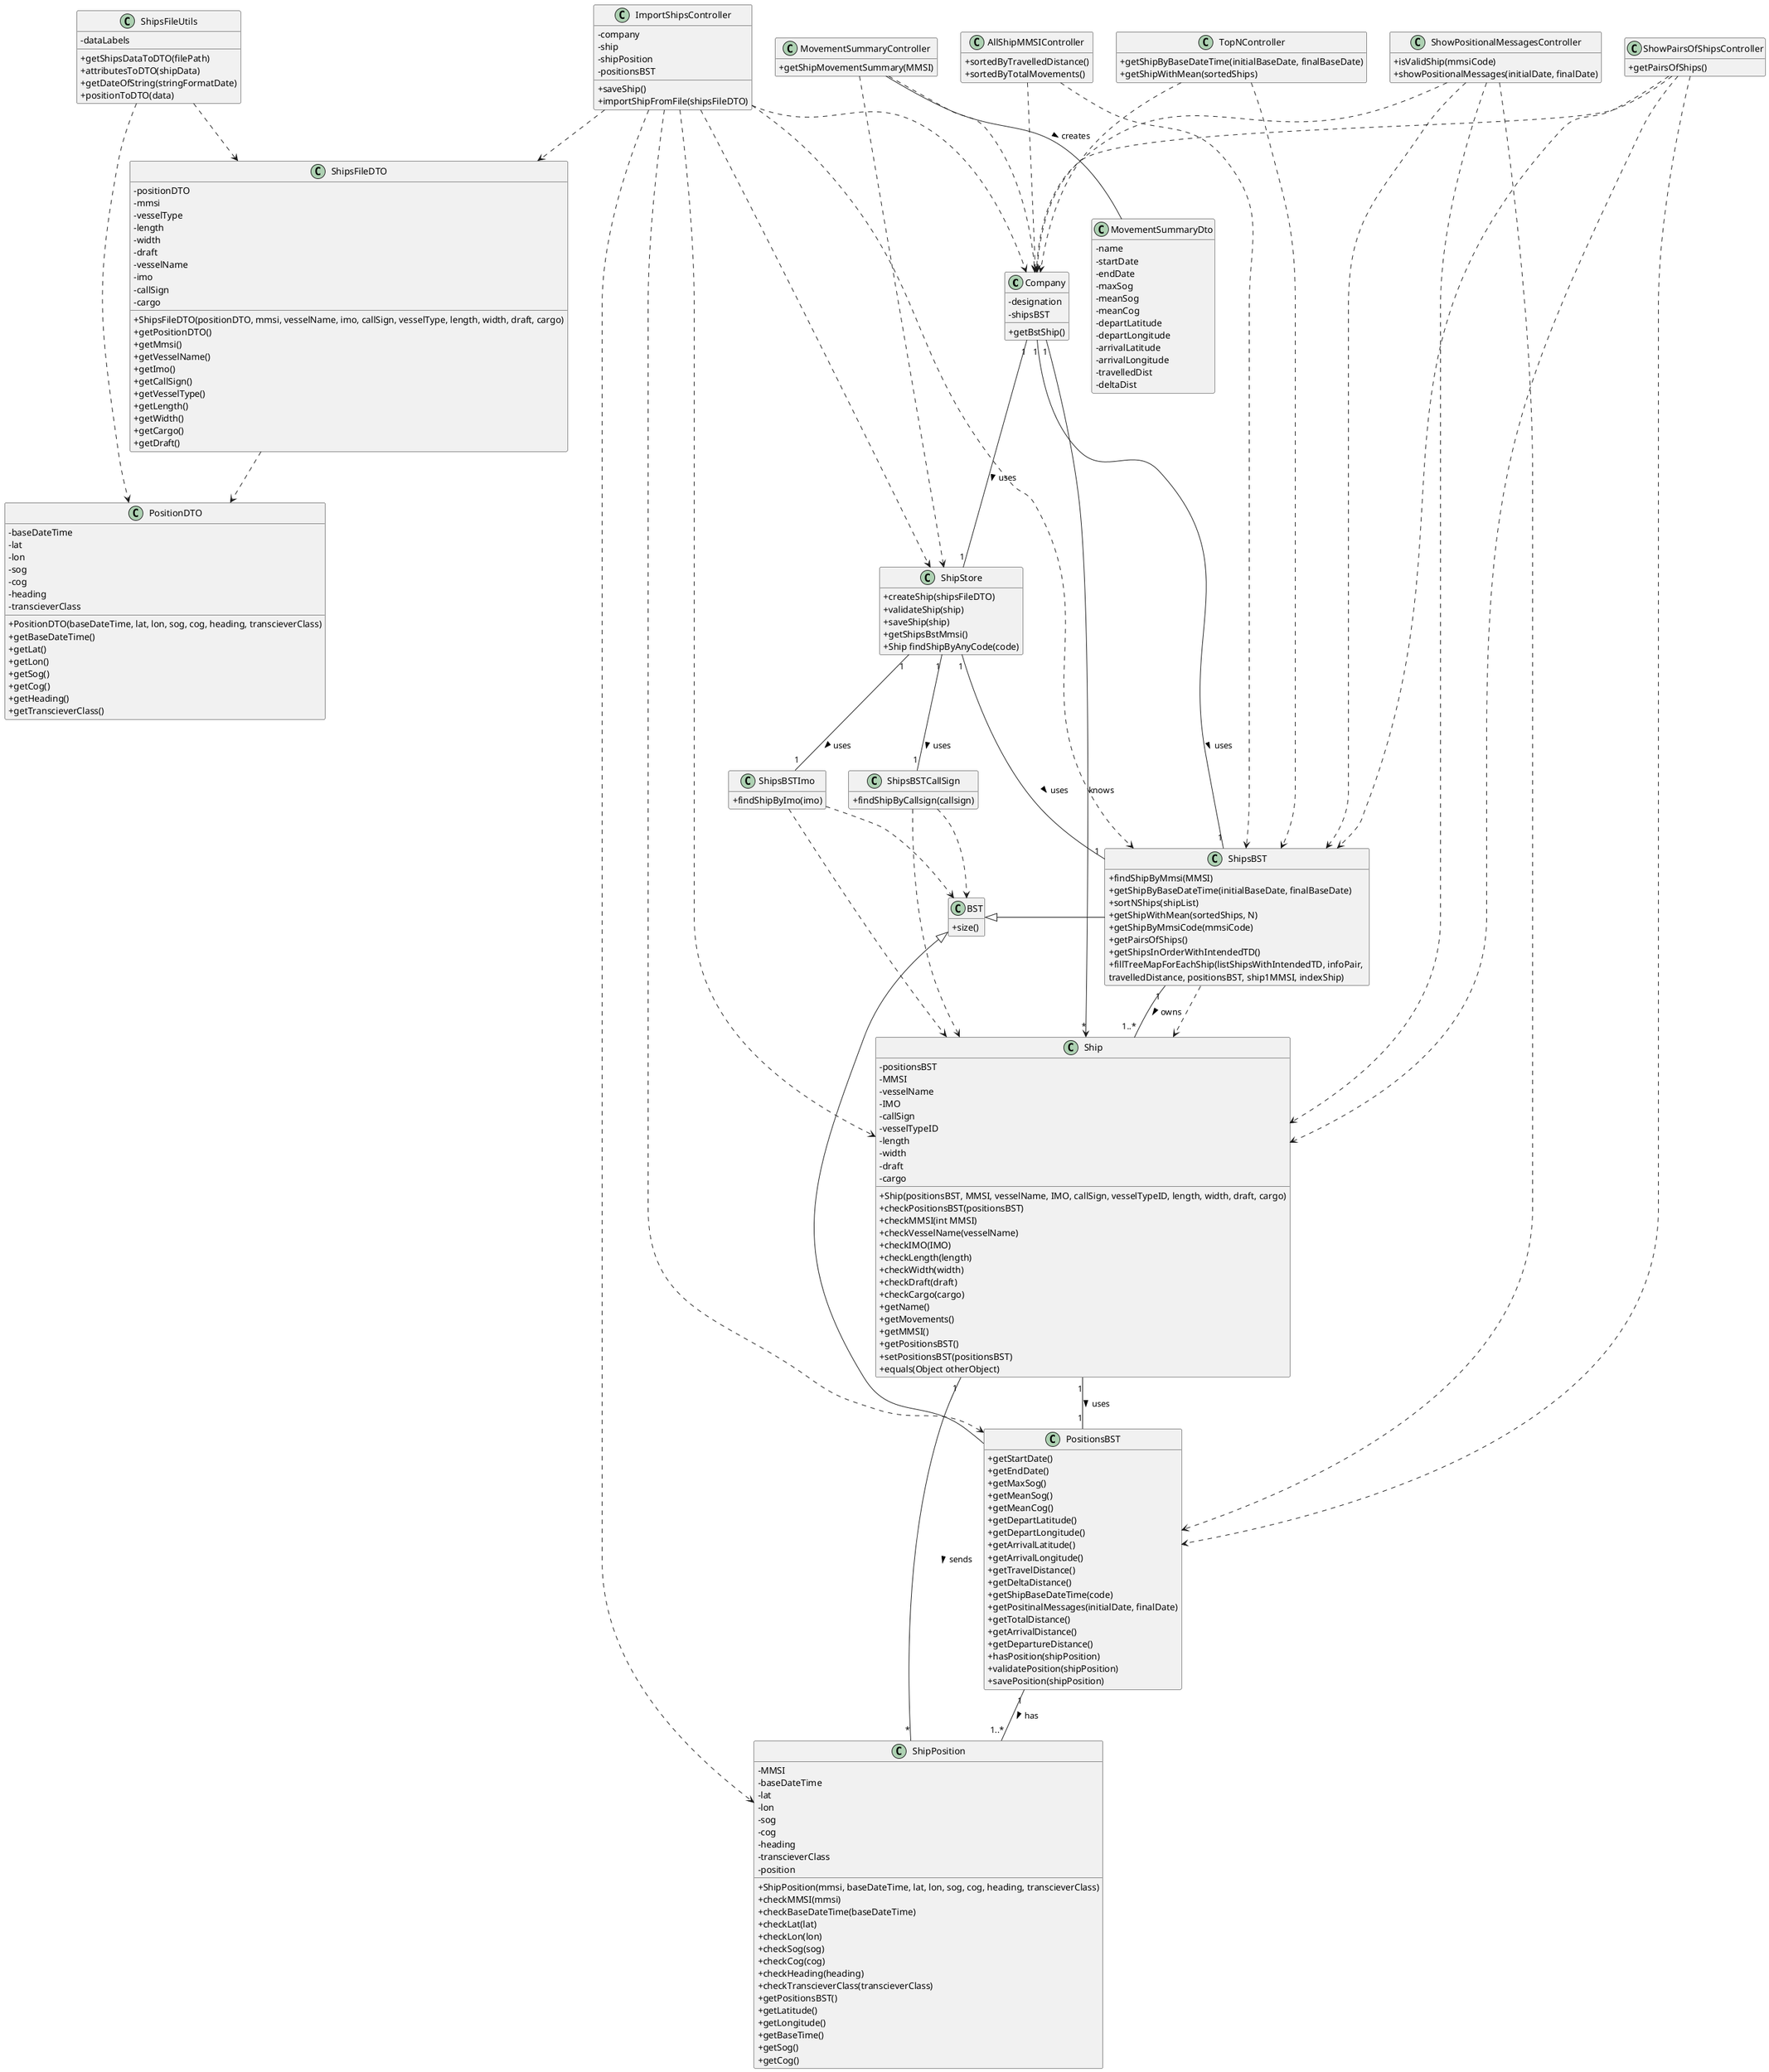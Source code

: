@startuml
'https://plantuml.com/class-diagram

hide empty methods
hide empty attributes
'left to right direction
skinparam classAttributeIconSize 0

class Company{
    - designation
    - shipsBST
    + getBstShip()
}

class BST{
    + size()
}

class Ship {
    - positionsBST
    - MMSI
    - vesselName
    - IMO
    - callSign
    - vesselTypeID
    - length
    - width
    - draft
    - cargo
    + Ship(positionsBST, MMSI, vesselName, IMO, callSign, vesselTypeID, length, width, draft, cargo)
    + checkPositionsBST(positionsBST)
    + checkMMSI(int MMSI)
    + checkVesselName(vesselName)
    + checkIMO(IMO)
    + checkLength(length)
    + checkWidth(width)
    + checkDraft(draft)
    + checkCargo(cargo)
    + getName()
    + getMovements()
    + getMMSI()
    + getPositionsBST()
    + setPositionsBST(positionsBST)
    + equals(Object otherObject)
}

class ShipsBST{
    + findShipByMmsi(MMSI)
    + getShipByBaseDateTime(initialBaseDate, finalBaseDate)
    + sortNShips(shipList)
    + getShipWithMean(sortedShips, N)
    + getShipByMmsiCode(mmsiCode)
    + getPairsOfShips()
    + getShipsInOrderWithIntendedTD()
    + fillTreeMapForEachShip(listShipsWithIntendedTD, infoPair, \ntravelledDistance, positionsBST, ship1MMSI, indexShip)
}

class ShipsBSTImo{
    + findShipByImo(imo)
}
class ShipsBSTCallSign{
    + findShipByCallsign(callsign)
 }

class ShipStore{
    + createShip(shipsFileDTO)
    + validateShip(ship)
    + saveShip(ship)
    + getShipsBstMmsi()
    + Ship findShipByAnyCode(code)
}

class ShipPosition{
    - MMSI
    - baseDateTime
    - lat
    - lon
    - sog
    - cog
    - heading
    - transcieverClass
    - position
    + ShipPosition(mmsi, baseDateTime, lat, lon, sog, cog, heading, transcieverClass)
    + checkMMSI(mmsi)
    + checkBaseDateTime(baseDateTime)
    + checkLat(lat)
    + checkLon(lon)
    + checkSog(sog)
    + checkCog(cog)
    + checkHeading(heading)
    + checkTranscieverClass(transcieverClass)
    + getPositionsBST()
    + getLatitude()
    + getLongitude()
    + getBaseTime()
    + getSog()
    + getCog()
}

class PositionsBST {
    + getStartDate()
    + getEndDate()
    + getMaxSog()
    + getMeanSog()
    + getMeanCog()
    + getDepartLatitude()
    + getDepartLongitude()
    + getArrivalLatitude()
    + getArrivalLongitude()
    + getTravelDistance()
    + getDeltaDistance()
    + getShipBaseDateTime(code)
    + getPositinalMessages(initialDate, finalDate)
    + getTotalDistance()
    + getArrivalDistance()
    + getDepartureDistance()
    + hasPosition(shipPosition)
    + validatePosition(shipPosition)
    + savePosition(shipPosition)
}

class ImportShipsController {
    - company
    - ship
    - shipPosition
    - positionsBST
    + saveShip()
    + importShipFromFile(shipsFileDTO)
}

class ShipsFileDTO{
    - positionDTO
    - mmsi
    - vesselType
    - length
    - width
    - draft
    - vesselName
    - imo
    - callSign
    - cargo
    + ShipsFileDTO(positionDTO, mmsi, vesselName, imo, callSign, vesselType, length, width, draft, cargo)
    + getPositionDTO()
    + getMmsi()
    + getVesselName()
    + getImo()
    + getCallSign()
    + getVesselType()
    + getLength()
    + getWidth()
    + getCargo()
    + getDraft()
}

class PositionDTO{
    - baseDateTime
    - lat
    - lon
    - sog
    - cog
    - heading
    - transcieverClass
    + PositionDTO(baseDateTime, lat, lon, sog, cog, heading, transcieverClass)
    + getBaseDateTime()
    + getLat()
    + getLon()
    + getSog()
    + getCog()
    + getHeading()
    + getTranscieverClass()
}

class ShipsFileUtils{
    - dataLabels
    + getShipsDataToDTO(filePath)
    + attributesToDTO(shipData)
    + getDateOfString(stringFormatDate)
    + positionToDTO(data)
}

class MovementSummaryController {
    + getShipMovementSummary(MMSI)
}

class MovementSummaryDto{
    - name
    - startDate
    - endDate
    - maxSog
    - meanSog
    - meanCog
    - departLatitude
    - departLongitude
    - arrivalLatitude
    - arrivalLongitude
    - travelledDist
    - deltaDist
}

class AllShipMMSIController {
    +sortedByTravelledDistance()
    +sortedByTotalMovements()
}

class TopNController {
    +getShipByBaseDateTime(initialBaseDate, finalBaseDate)
    +getShipWithMean(sortedShips)
}

class ShowPositionalMessagesController {
    +isValidShip(mmsiCode)
    +showPositionalMessages(initialDate, finalDate)
}

class ShowPairsOfShipsController {
    +getPairsOfShips()
}

MovementSummaryController ..> Company
MovementSummaryController ..> ShipStore
MovementSummaryController -- MovementSummaryDto: creates >
Company "1" --> "*" Ship : knows
Company "1" -- "1" ShipStore : uses >
ShipStore "1" -- "1" ShipsBSTCallSign : uses >
ShipStore "1" -- "1" ShipsBST : uses >
ShipStore "1" -- "1" ShipsBSTImo : uses >
ShipsBST ..> Ship
ShipsBSTImo ..> Ship
ShipsBSTCallSign ..> Ship
Ship "1" -- "*" ShipPosition : sends >
Ship "1" -- "1" PositionsBST : uses >
/'PositionsBST ..> ShipPosition'/
/'ShipsBST ..> BST'/
ShipsBSTImo ..> BST
ShipsBSTCallSign ..> BST
/'PositionsBST ..> BST'/
AllShipMMSIController ..> ShipsBST
AllShipMMSIController ..> Company
TopNController ..> ShipsBST
TopNController ..> Company
/'US103'/
Company "1" -- "1" ShipsBST : uses >
ShipsBST "1" -- "1..*" Ship : owns >
/'Ship "1" -- "1" PositionsBST : uses >'/
PositionsBST "1" -- "1..*" ShipPosition : has >
ShowPositionalMessagesController ..> Company
ShowPositionalMessagesController ..> ShipsBST
ShowPositionalMessagesController ..> Ship
ShowPositionalMessagesController ..> PositionsBST
/'US107'/
ShowPairsOfShipsController ..> Company
ShowPairsOfShipsController ..> ShipsBST
ShowPairsOfShipsController ..> Ship
ShowPairsOfShipsController ..> PositionsBST
/'US101'/
ImportShipsController ..> Company
ImportShipsController ..> ShipsBST
ImportShipsController ..> Ship
ImportShipsController ..> PositionsBST
ImportShipsController ..> ShipPosition
ImportShipsController ..> ShipStore
ShipsFileUtils ..> ShipsFileDTO
ShipsFileUtils ..> PositionDTO
ImportShipsController ..> ShipsFileDTO
ShipsFileDTO ..> PositionDTO

BST <|- PositionsBST
BST <|- ShipsBST


@enduml